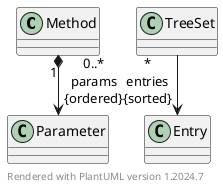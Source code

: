 @startuml
    ' association end properties are given in "{ }" brackets

    ' the "params" association end is ordered (i.e. preserving order, e.g. with a list)
    Method "1" *--> "0..*\nparams\n{ordered}" Parameter

    ' the "entries" association end is sorted
    TreeSet --> "*\nentries\n{sorted}" Entry

footer Rendered with PlantUML version %version()
@enduml